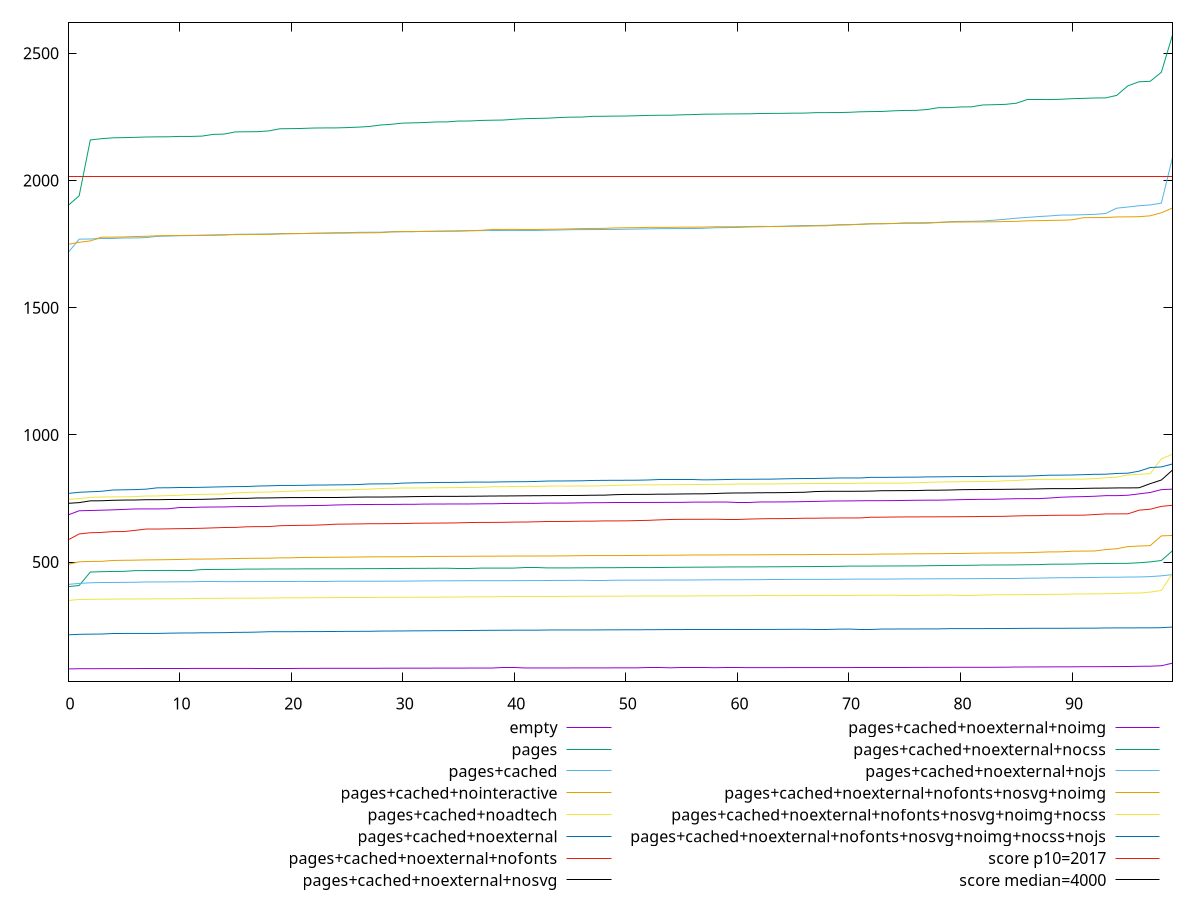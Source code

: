 reset

$empty <<EOF
0 80.164
1 80.996
2 81.03999999999998
3 81.21199999999999
4 81.324
5 81.452
6 81.628
7 81.796
8 81.812
9 81.86399999999999
10 81.87999999999998
11 81.95599999999999
12 81.984
13 82.05599999999998
14 82.108
15 82.14799999999997
16 82.212
17 82.232
18 82.23599999999999
19 82.36399999999999
20 82.368
21 82.40399999999998
22 82.43599999999998
23 82.512
24 82.56799999999998
25 82.62400000000001
26 82.64799999999998
27 82.67199999999998
28 82.744
29 82.76799999999999
30 83.076
31 83.148
32 83.16799999999998
33 83.31199999999998
34 83.328
35 83.344
36 83.54399999999998
37 83.66399999999999
38 83.70399999999998
39 83.864
40 83.872
41 83.896
42 83.94399999999999
43 83.996
44 84.016
45 84.048
46 84.13999999999999
47 84.19599999999998
48 84.284
49 84.32
50 84.344
51 84.40399999999998
52 84.43199999999997
53 84.43999999999998
54 84.48399999999998
55 84.824
56 84.832
57 84.836
58 84.92399999999999
59 85.008
60 85.01199999999999
61 85.1
62 85.13199999999998
63 85.27999999999997
64 85.31199999999998
65 85.396
66 85.416
67 85.46399999999998
68 85.484
69 85.5
70 85.51999999999998
71 85.756
72 85.868
73 85.868
74 85.99599999999998
75 86.00399999999999
76 86.03999999999998
77 86.184
78 86.252
79 86.39999999999999
80 86.46399999999998
81 86.49199999999998
82 86.60399999999997
83 86.664
84 86.91199999999998
85 87.612
86 87.78399999999999
87 88.012
88 88.2
89 88.37199999999999
90 88.436
91 88.872
92 88.89999999999999
93 89.14
94 89.45599999999999
95 89.632
96 90.46399999999998
97 90.83999999999999
98 92.67599999999997
99 102.92399999999999
EOF

$pages <<EOF
0 1901.8560000000002
1 1939.9439999999981
2 2159.575999999985
3 2164.527999999989
4 2167.795999999993
5 2168.7159999999817
6 2169.7399999999843
7 2171.095999999991
8 2171.663999999984
9 2171.9319999999875
10 2173.4079999999863
11 2173.415999999984
12 2174.5799999999863
13 2181.2879999999886
14 2182.5959999999877
15 2191.1359999999854
16 2191.743999999985
17 2191.947999999993
18 2195.0279999999943
19 2203.535999999983
20 2203.927999999987
21 2204.7679999999855
22 2206.391999999989
23 2206.7679999999896
24 2206.887999999994
25 2208.0639999999844
26 2209.879999999992
27 2212.407999999975
28 2218.147999999979
29 2221.207999999987
30 2225.6399999999794
31 2226.767999999984
32 2228.1599999999876
33 2230.2279999999864
34 2230.595999999982
35 2233.8599999999833
36 2234.0239999999853
37 2236.1639999999843
38 2237.1239999999884
39 2237.7439999999865
40 2240.871999999985
41 2243.2119999999804
42 2244.219999999983
43 2245.015999999984
44 2247.5119999999824
45 2249.099999999987
46 2249.33999999999
47 2252.3439999999814
48 2252.5759999999873
49 2253.215999999977
50 2253.5519999999847
51 2254.7239999999824
52 2255.935999999983
53 2256.6079999999865
54 2256.655999999987
55 2258.243999999979
56 2259.2999999999884
57 2260.787999999981
58 2261.1479999999797
59 2261.579999999982
60 2261.979999999987
61 2262.143999999982
62 2263.5519999999847
63 2263.911999999982
64 2264.0799999999826
65 2264.8159999999802
66 2264.959999999987
67 2266.795999999977
68 2266.9519999999866
69 2267.1999999999816
70 2268.127999999983
71 2270.1559999999763
72 2271.067999999978
73 2271.535999999976
74 2274.071999999982
75 2275.403999999977
76 2275.8039999999896
77 2279.05199999998
78 2286.2759999999885
79 2286.5639999999835
80 2289.1759999999827
81 2289.7799999999884
82 2297.023999999976
83 2298.0919999999737
84 2299.355999999978
85 2303.907999999984
86 2317.527999999979
87 2317.5359999999805
88 2318.2799999999834
89 2319.387999999964
90 2321.7759999999817
91 2322.9719999999775
92 2324.343999999976
93 2324.895999999975
94 2334.7439999999688
95 2372.343999999978
96 2388.207999999975
97 2390.0439999999676
98 2425.443999999991
99 2572.1599999999935
EOF

$pagesCached <<EOF
0 1716.1960000000008
1 1769.560000000001
2 1770.1839999999997
3 1772.1320000000003
4 1772.196000000001
5 1774.188
6 1774.2680000000005
7 1775.6280000000013
8 1780.6480000000029
9 1781.8760000000002
10 1783.032000000001
11 1783.4680000000003
12 1784.5240000000001
13 1784.812000000001
14 1785.7680000000007
15 1788.6480000000001
16 1788.8720000000008
17 1789.3399999999997
18 1789.892000000001
19 1791.2840000000006
20 1791.5800000000013
21 1791.6599999999994
22 1792.568
23 1793.3000000000006
24 1794.54
25 1795.0640000000012
26 1796.3399999999988
27 1796.664000000001
28 1796.8360000000018
29 1798.528
30 1798.7960000000005
31 1798.952000000001
32 1800.4000000000017
33 1800.5560000000005
34 1800.8400000000006
35 1801.048000000002
36 1802.6720000000007
37 1803.0279999999989
38 1803.404000000001
39 1803.7640000000013
40 1803.8119999999997
41 1803.8360000000014
42 1803.9120000000003
43 1804.7680000000005
44 1805.4160000000013
45 1806.8239999999996
46 1806.9560000000008
47 1807.1999999999991
48 1807.5320000000008
49 1807.8720000000005
50 1808.5800000000015
51 1809.2879999999996
52 1809.9360000000013
53 1810.8640000000012
54 1810.9919999999997
55 1811.2080000000014
56 1811.4039999999993
57 1812.3200000000002
58 1814.4400000000012
59 1814.8360000000002
60 1815.7400000000011
61 1817.4440000000009
62 1817.9480000000005
63 1819.3519999999994
64 1820.2480000000005
65 1821.4480000000003
66 1822.8360000000011
67 1823.26
68 1824.1080000000018
69 1825.1160000000016
70 1825.6920000000007
71 1828.1720000000016
72 1829.8280000000013
73 1830.384000000001
74 1830.9280000000003
75 1833.456000000001
76 1833.5520000000015
77 1834.3000000000002
78 1834.5400000000006
79 1837.8680000000006
80 1839.4799999999996
81 1839.6800000000023
82 1840.8000000000018
83 1844.2000000000007
84 1847.6040000000003
85 1851.9080000000017
86 1855.1080000000004
87 1858.3999999999996
88 1860.8760000000004
89 1864.1839999999997
90 1864.5040000000006
91 1865.6559999999997
92 1866.884
93 1870.5279999999996
94 1891.3120000000001
95 1895.959999999999
96 1900.7720000000006
97 1904.0880000000009
98 1911.1560000000013
99 2090.1399999999826
EOF

$pagesCachedNointeractive <<EOF
0 1749.0479999999998
1 1757.3599999999992
2 1762.6279999999995
3 1777.2560000000008
4 1777.4480000000017
5 1778.2240000000015
6 1779.9320000000007
7 1780.7440000000015
8 1782.812000000002
9 1783.6480000000015
10 1783.9319999999998
11 1784.5839999999998
12 1785.048000000001
13 1785.9360000000001
14 1787.1160000000004
15 1787.340000000001
16 1787.676000000001
17 1787.8640000000003
18 1788.2400000000007
19 1789.9919999999995
20 1790.9399999999996
21 1791.6360000000016
22 1792.732
23 1792.9039999999995
24 1793.2160000000006
25 1793.4400000000003
26 1794.1960000000013
27 1794.412000000001
28 1794.9359999999986
29 1798.3680000000008
30 1799.1920000000023
31 1799.5000000000005
32 1799.6240000000003
33 1800.676000000001
34 1801.4520000000002
35 1802.3640000000014
36 1802.7319999999993
37 1804.1880000000015
38 1807.6400000000003
39 1807.8479999999995
40 1807.9240000000004
41 1808.0960000000002
42 1808.1080000000004
43 1808.4400000000005
44 1808.9400000000005
45 1809.8280000000002
46 1811.2160000000008
47 1811.600000000001
48 1811.8520000000003
49 1813.6640000000004
50 1814.4200000000008
51 1814.7879999999998
52 1815.7520000000018
53 1815.7719999999997
54 1815.928
55 1816.5760000000007
56 1816.676000000001
57 1817.0120000000009
58 1818.156
59 1818.2680000000012
60 1818.3760000000002
61 1819.1119999999999
62 1819.9200000000012
63 1820.2640000000015
64 1820.2760000000017
65 1820.4879999999998
66 1820.6840000000007
67 1821.7360000000008
68 1821.9880000000014
69 1825.9480000000003
70 1827.1840000000007
71 1827.720000000001
72 1830.1080000000004
73 1830.1640000000007
74 1831.2399999999989
75 1832.0440000000012
76 1832.1880000000003
77 1832.2960000000007
78 1835.6800000000005
79 1836.676000000001
80 1836.8280000000018
81 1837.3160000000007
82 1837.3560000000014
83 1837.8159999999998
84 1838.8360000000007
85 1839.5919999999992
86 1841.7360000000012
87 1842.3840000000012
88 1843.324000000001
89 1843.8600000000001
90 1845.6120000000008
91 1853.8919999999996
92 1854.392
93 1854.407999999999
94 1856.8999999999985
95 1857.228
96 1857.816
97 1861.3240000000003
98 1873.2759999999998
99 1892.0840000000007
EOF

$pagesCachedNoadtech <<EOF
0 746.5239999999998
1 749.5040000000002
2 754.8080000000001
3 755.8200000000004
4 756.4800000000006
5 756.556
6 757.5319999999995
7 759.9559999999998
8 760.1520000000005
9 761.5479999999998
10 762.6880000000002
11 765.4959999999998
12 766.6239999999996
13 766.9160000000004
14 767.3160000000001
15 772.2520000000006
16 773.8519999999999
17 774.9640000000013
18 775.2160000000006
19 777.4960000000001
20 778.7400000000004
21 780.420000000001
22 781.9359999999999
23 783.4960000000001
24 783.7960000000005
25 784.164
26 785.8439999999996
27 786.768
28 789.3600000000004
29 790.56
30 791.4160000000003
31 791.5720000000006
32 791.7239999999997
33 792.296
34 792.6800000000006
35 793.0879999999999
36 793.4679999999996
37 793.9319999999999
38 796.2280000000004
39 796.3960000000002
40 797.1719999999998
41 797.6919999999997
42 797.7600000000001
43 798.4880000000004
44 799.0080000000003
45 799.1400000000003
46 799.2800000000009
47 799.2879999999998
48 800.1800000000004
49 801.7680000000004
50 802.6679999999997
51 803.4280000000009
52 803.8319999999995
53 803.9520000000009
54 804.2080000000008
55 804.7039999999993
56 804.9960000000002
57 805.0440000000004
58 805.7839999999998
59 805.9279999999999
60 806.8320000000011
61 807.152
62 807.3320000000003
63 807.3880000000004
64 807.7119999999998
65 808.1479999999999
66 808.780000000001
67 809.1000000000001
68 809.1360000000002
69 809.1600000000005
70 809.2079999999997
71 810.2600000000001
72 810.6400000000001
73 810.6520000000007
74 810.6680000000001
75 810.6960000000003
76 811.8960000000002
77 813.3960000000008
78 814.6120000000002
79 815.6159999999998
80 816.0999999999995
81 816.4759999999998
82 816.9239999999999
83 817.5520000000001
84 819.5760000000001
85 820.8720000000001
86 823.9280000000002
87 825.3800000000003
88 825.4519999999998
89 825.6039999999998
90 826.2199999999998
91 826.3840000000007
92 827.880000000001
93 831.6560000000003
94 834.3440000000002
95 842.6920000000006
96 845.2039999999998
97 847.6560000000003
98 905.9480000000007
99 924.4960000000003
EOF

$pagesCachedNoexternal <<EOF
0 770.0079999999998
1 774.4920000000008
2 776.5920000000006
3 778.44
4 783.4200000000001
5 784.3439999999996
6 785.1079999999996
7 786.7959999999998
8 792.0400000000005
9 792.2479999999994
10 793.3199999999999
11 793.4120000000006
12 794.0799999999996
13 795.1600000000002
14 796.1359999999997
15 796.916
16 797.1440000000009
17 799.0480000000003
18 799.9800000000009
19 801.2959999999995
20 801.3880000000001
21 801.7759999999998
22 802.8280000000007
23 803.1039999999996
24 803.648
25 804.0560000000006
26 804.9679999999997
27 807.2359999999999
28 807.6719999999997
29 807.7120000000001
30 810.6199999999999
31 811.6039999999999
32 812.1920000000005
33 812.9640000000009
34 813.2559999999995
35 813.5240000000006
36 814.3720000000004
37 814.5440000000008
38 814.6320000000001
39 815.5560000000002
40 815.9720000000007
41 816.1839999999995
42 817.1040000000013
43 818.7720000000008
44 818.9720000000009
45 819.2280000000001
46 819.6640000000003
47 820.8920000000002
48 821.3599999999997
49 821.6320000000002
50 821.7680000000009
51 822.0080000000007
52 822.8680000000004
53 822.9880000000002
54 822.9960000000001
55 823.1240000000006
56 823.1320000000007
57 823.3279999999993
58 823.8560000000004
59 824.6920000000009
60 825.4960000000005
61 825.5080000000004
62 825.980000000001
63 826.1400000000001
64 827.2079999999995
65 828.1840000000001
66 828.5759999999993
67 828.8320000000008
68 829.6520000000003
69 830.688
70 830.7840000000001
71 830.8440000000004
72 833.2120000000016
73 833.2559999999997
74 833.2919999999999
75 833.9239999999995
76 834.0440000000003
77 834.9999999999997
78 835.2239999999999
79 835.8080000000002
80 836.2560000000001
81 836.4439999999995
82 836.596
83 837.4040000000005
84 837.5399999999998
85 837.9440000000002
86 838.2680000000004
87 839.9120000000006
88 841.6440000000009
89 841.9199999999997
90 842.4600000000007
91 843.7920000000001
92 845.104
93 845.62
94 848.5000000000011
95 849.6120000000006
96 857.4199999999997
97 871.8839999999996
98 874.068
99 885.884
EOF

$pagesCachedNoexternalNofonts <<EOF
0 587.2280000000002
1 610.7720000000004
2 615.4920000000003
3 616.7200000000006
4 619.8360000000002
5 620.1280000000008
6 624.6800000000002
7 630.0200000000004
8 630.0440000000003
9 630.8520000000004
10 631.5760000000002
11 632.1560000000002
12 633.0800000000004
13 634.5640000000005
14 636.0960000000001
15 636.3920000000002
16 638.8840000000002
17 639.5760000000004
18 639.6560000000004
19 643.076
20 643.976
21 644.6080000000007
22 645.0800000000005
23 646.7160000000003
24 649.0680000000003
25 649.5200000000001
26 650.1320000000004
27 650.9400000000002
28 651.0640000000003
29 651.4000000000002
30 651.6160000000001
31 652.7440000000004
32 653.0400000000001
33 653.3560000000001
34 653.7240000000003
35 654.42
36 655.684
37 655.9880000000003
38 656.1400000000006
39 656.4240000000003
40 657.3880000000001
41 657.5560000000003
42 658.6440000000002
43 659.7000000000007
44 659.7920000000001
45 660.0720000000002
46 660.8680000000002
47 660.9480000000003
48 661.9680000000004
49 662.1080000000002
50 662.1920000000003
51 663.3480000000003
52 664.1200000000002
53 666.144
54 667.5880000000005
55 668.1280000000005
56 668.3880000000004
57 668.4080000000004
58 668.7320000000007
59 669.1120000000002
60 669.1240000000003
61 669.1840000000002
62 670.2160000000001
63 670.9999999999998
64 671.0480000000005
65 671.6560000000004
66 672.4240000000004
67 672.5760000000001
68 673.1720000000003
69 673.4360000000001
70 673.4920000000004
71 673.7640000000004
72 676.4440000000003
73 676.6000000000004
74 677.2440000000004
75 677.6200000000006
76 677.8080000000003
77 677.9799999999999
78 678.1680000000003
79 678.1800000000007
80 678.6480000000005
81 678.7040000000001
82 679.6039999999998
83 679.6520000000002
84 680.0440000000006
85 681.5880000000005
86 682.5400000000004
87 682.6360000000003
88 683.8120000000001
89 684.2519999999998
90 684.3000000000003
91 684.492
92 686.9720000000004
93 689.3960000000002
94 689.6560000000007
95 689.8240000000005
96 704.1960000000005
97 707.9280000000006
98 719.1960000000001
99 723.2600000000006
EOF

$pagesCachedNoexternalNosvg <<EOF
0 731.0800000000007
1 733.876
2 740.8240000000008
3 741.1359999999997
4 743.068
5 743.9120000000004
6 744.1440000000006
7 745.3279999999999
8 745.3400000000001
9 746.1000000000006
10 746.2680000000003
11 746.3480000000002
12 746.7320000000007
13 747.9399999999999
14 749.556
15 750.5880000000003
16 750.6280000000004
17 752.2360000000001
18 752.3119999999997
19 753.1240000000003
20 753.7400000000009
21 753.8280000000009
22 754.0280000000002
23 754.6560000000009
24 754.6600000000005
25 754.6960000000008
26 755.6360000000004
27 755.8040000000009
28 755.8160000000007
29 756.2120000000004
30 756.6920000000002
31 757.4800000000002
32 757.9560000000006
33 758.4760000000008
34 758.5439999999999
35 758.5680000000009
36 758.8960000000004
37 759.2680000000014
38 759.8440000000008
39 759.9760000000015
40 760.3840000000005
41 760.7480000000006
42 761.0800000000008
43 761.352
44 761.6519999999994
45 761.9640000000005
46 762.1160000000002
47 762.9920000000004
48 763.1200000000002
49 765.0079999999997
50 766.152
51 766.2400000000001
52 766.3440000000005
53 767.1839999999999
54 767.260000000001
55 767.9040000000006
56 768.3120000000001
57 768.5600000000006
58 769.6800000000001
59 771.3000000000006
60 771.8080000000003
61 772.0119999999996
62 772.6120000000008
63 772.9040000000003
64 773.0919999999996
65 773.9000000000008
66 774.6280000000002
67 777.4360000000001
68 778.2800000000009
69 778.3760000000007
70 778.4520000000001
71 778.5599999999996
72 779.156
73 780.8119999999997
74 780.8600000000002
75 781.0639999999997
76 781.2680000000008
77 782.5440000000003
78 782.7080000000001
79 783.3999999999995
80 784.7200000000006
81 785.1360000000002
82 785.4720000000009
83 785.9280000000006
84 786.0960000000002
85 786.6240000000007
86 786.768
87 787.8880000000006
88 788.780000000001
89 788.8599999999997
90 788.8880000000004
91 789.8080000000007
92 790.6320000000007
93 790.932
94 791.6120000000003
95 791.7320000000009
96 792.2200000000001
97 808.4280000000008
98 822.7080000000004
99 861.9240000000001
EOF

$pagesCachedNoexternalNoimg <<EOF
0 685.3880000000013
1 701.8760000000005
2 702.9240000000002
3 704.0640000000004
4 705.4720000000007
5 707.096
6 709.0360000000006
7 709.1200000000003
8 709.1880000000007
9 709.6960000000005
10 714.6160000000004
11 714.6920000000002
12 716.2160000000009
13 716.6320000000004
14 716.9400000000005
15 718.1400000000009
16 718.4880000000004
17 718.5680000000009
18 719.868000000001
19 721.044
20 721.1800000000006
21 721.5560000000003
22 722.5560000000002
23 723.0200000000008
24 724.6400000000006
25 725.5720000000003
26 726.2080000000004
27 726.5080000000007
28 726.7400000000006
29 726.7760000000003
30 727.1959999999999
31 727.2640000000006
32 728.116000000001
33 728.3200000000006
34 728.4679999999998
35 728.5920000000003
36 728.6800000000003
37 729.2400000000006
38 729.3280000000003
39 730.2880000000005
40 730.6760000000004
41 730.9440000000003
42 731.0880000000006
43 731.9280000000007
44 731.9680000000004
45 732.1879999999998
46 733.0520000000002
47 733.4280000000001
48 733.7120000000009
49 734.2719999999998
50 734.3160000000003
51 734.4520000000007
52 734.6160000000001
53 734.6440000000002
54 734.9520000000009
55 735.0039999999996
56 735.7839999999997
57 735.9240000000002
58 736.0760000000005
59 736.1920000000011
60 736.2560000000008
61 736.2640000000011
62 736.3239999999996
63 736.4559999999999
64 736.6480000000004
65 737.1160000000007
66 737.8360000000006
67 738.66
68 739.7120000000008
69 740.4400000000003
70 740.5519999999999
71 741.1560000000005
72 741.4960000000001
73 741.5440000000003
74 741.8360000000002
75 742.5079999999998
76 743.1240000000003
77 743.4919999999997
78 743.54
79 744.480000000001
80 745.5919999999999
81 746.3040000000004
82 746.9400000000003
83 746.9640000000007
84 748.3800000000001
85 749.1520000000002
86 749.4999999999994
87 749.6279999999998
88 751.9520000000002
89 755.0920000000003
90 756.6200000000001
91 757.4440000000006
92 758.8480000000003
93 761.252000000001
94 761.2760000000006
95 762.8920000000002
96 768.28
97 773.704
98 784.9600000000006
99 786.7920000000007
EOF

$pagesCachedNoexternalNocss <<EOF
0 403.6120000000001
1 408.1279999999999
2 460.9520000000001
3 462.3599999999999
4 463.2760000000002
5 463.66399999999993
6 466.48800000000034
7 466.72
8 467.0559999999998
9 467.48799999999994
10 467.70400000000006
11 467.70400000000035
12 470.664
13 471.148
14 471.41200000000015
15 471.63600000000065
16 472.6080000000003
17 472.65200000000044
18 472.95200000000006
19 473.09200000000016
20 473.228
21 473.4720000000001
22 473.54400000000044
23 473.84400000000056
24 473.92800000000034
25 473.9920000000006
26 474.22000000000014
27 474.28800000000007
28 474.5160000000002
29 474.89200000000017
30 475.0320000000004
31 475.4440000000006
32 475.54400000000015
33 475.79600000000005
34 475.93600000000004
35 476.516
36 476.53200000000004
37 476.54
38 476.5840000000001
39 476.60400000000004
40 476.6200000000002
41 476.89600000000024
42 476.90000000000026
43 477.16000000000025
44 477.1640000000001
45 477.33600000000024
46 477.624
47 477.8240000000002
48 478.14800000000014
49 478.1800000000001
50 478.4640000000001
51 478.4920000000004
52 478.70000000000005
53 478.73200000000054
54 479.3960000000004
55 479.7040000000002
56 480.0200000000003
57 480.29600000000016
58 480.4880000000002
59 480.8840000000004
60 481.11600000000027
61 481.23600000000044
62 481.4240000000001
63 481.64
64 481.8520000000004
65 482.1640000000002
66 482.45200000000034
67 482.67600000000016
68 482.99600000000004
69 483.32800000000026
70 484.31999999999977
71 484.4360000000001
72 484.4760000000001
73 484.6640000000002
74 484.96400000000006
75 485.008
76 485.19600000000025
77 485.8280000000003
78 486.3240000000002
79 486.75200000000063
80 487.1560000000006
81 487.5880000000002
82 488.5120000000004
83 488.68800000000016
84 488.7319999999999
85 489.21600000000024
86 489.7920000000001
87 490.14400000000046
88 491.8000000000004
89 492.01199999999994
90 492.168
91 493.2760000000004
92 494.1080000000003
93 494.53200000000004
94 494.9800000000003
95 495.108
96 497.5600000000002
97 500.8000000000002
98 506.3920000000003
99 544.6400000000001
EOF

$pagesCachedNoexternalNojs <<EOF
0 412.49599999999987
1 416.2159999999999
2 418.80799999999994
3 419.80799999999994
4 420.0839999999999
5 420.41999999999996
6 420.8920000000001
7 421.9599999999999
8 422.0600000000001
9 422.31200000000007
10 422.63599999999985
11 422.684
12 423.04799999999994
13 423.0519999999998
14 423.2599999999998
15 423.41999999999996
16 423.55199999999996
17 423.57999999999987
18 423.72399999999993
19 423.82399999999996
20 423.836
21 424.37599999999975
22 424.7639999999998
23 424.7719999999997
24 424.79199999999986
25 424.8240000000002
26 424.896
27 424.924
28 424.94399999999996
29 425.20399999999995
30 425.2519999999999
31 425.63199999999983
32 426.1200000000001
33 426.36799999999994
34 426.456
35 426.74399999999997
36 426.8599999999997
37 426.8839999999999
38 426.91999999999973
39 426.9360000000001
40 427.1120000000001
41 427.2920000000001
42 427.452
43 427.67599999999993
44 428.068
45 428.1680000000001
46 428.51200000000006
47 428.69599999999986
48 428.6959999999999
49 428.896
50 428.95199999999994
51 429.14399999999995
52 429.2800000000001
53 429.436
54 429.58799999999997
55 429.644
56 429.78399999999993
57 430.15199999999993
58 430.48799999999983
59 430.5639999999999
60 430.7239999999998
61 430.7960000000001
62 430.992
63 431.7160000000002
64 431.732
65 432.124
66 432.15999999999997
67 432.2320000000001
68 432.30399999999986
69 432.4159999999998
70 433.0799999999997
71 433.1639999999999
72 433.25199999999995
73 433.2720000000001
74 433.492
75 434.0079999999999
76 434.0480000000002
77 434.224
78 434.54399999999987
79 434.6279999999997
80 434.75199999999984
81 434.80799999999977
82 435.40400000000005
83 435.4360000000001
84 435.5479999999998
85 435.7599999999999
86 436.67600000000004
87 437.2439999999998
88 438.03600000000006
89 438.70400000000006
90 438.79200000000003
91 439.2279999999999
92 439.76400000000007
93 440.4960000000001
94 440.57599999999996
95 441.3119999999999
96 441.6039999999999
97 442.98800000000006
98 446.0999999999999
99 450.98
EOF

$pagesCachedNoexternalNofontsNosvgNoimg <<EOF
0 491.1840000000001
1 501.27600000000007
2 502.7000000000001
3 503.0079999999999
4 506.42
5 507.21999999999997
6 507.6679999999999
7 508.6199999999998
8 509.064
9 509.756
10 510.39999999999986
11 511.8280000000001
12 511.8800000000001
13 512.3159999999999
14 513.2599999999999
15 514.08
16 514.708
17 515.2840000000001
18 515.4079999999999
19 516.8439999999999
20 516.9
21 518.4119999999999
22 518.5600000000001
23 518.7959999999998
24 519.1400000000001
25 519.5759999999999
26 519.9760000000001
27 520.6359999999999
28 520.8040000000001
29 521.056
30 521.2000000000002
31 521.2479999999999
32 522.2360000000001
33 522.324
34 522.716
35 522.7719999999999
36 523.0039999999999
37 523.2360000000002
38 523.52
39 523.5399999999998
40 523.816
41 523.8319999999999
42 524.0560000000002
43 524.152
44 524.3999999999997
45 524.844
46 525.5159999999998
47 525.7119999999999
48 525.8120000000001
49 525.8319999999999
50 525.896
51 526.2919999999999
52 526.636
53 526.8599999999999
54 527.312
55 527.3479999999998
56 528.0919999999999
57 528.1200000000001
58 528.2119999999998
59 528.48
60 528.708
61 528.7360000000001
62 528.78
63 529.192
64 529.312
65 529.4879999999999
66 529.5239999999998
67 530.1919999999999
68 530.212
69 530.392
70 530.448
71 530.5959999999999
72 530.8839999999999
73 531.7160000000001
74 531.8519999999996
75 532.18
76 532.8399999999998
77 533.0199999999999
78 533.0680000000001
79 533.744
80 533.9159999999999
81 534.7519999999998
82 535.4200000000001
83 535.796
84 536.2639999999999
85 536.3079999999998
86 537.4599999999998
87 538.6719999999999
88 540.256
89 540.3079999999999
90 542.932
91 543.332
92 543.7080000000001
93 549.2559999999999
94 552.5479999999999
95 560.9480000000001
96 563.224
97 564.8759999999997
98 603.0920000000001
99 604.8239999999998
EOF

$pagesCachedNoexternalNofontsNosvgNoimgNocss <<EOF
0 348.948
1 353.28000000000003
2 353.72
3 354.38400000000007
4 354.5080000000001
5 355.08799999999997
6 355.21999999999997
7 355.3240000000001
8 355.68
9 355.74800000000016
10 355.844
11 356.6359999999999
12 357.672
13 357.84799999999996
14 357.95200000000006
15 358.1200000000001
16 358.2640000000001
17 358.56399999999996
18 358.71600000000007
19 359.4520000000003
20 359.54400000000015
21 359.56799999999987
22 360.24800000000005
23 360.3280000000001
24 360.59599999999995
25 360.9359999999999
26 361.5000000000001
27 361.504
28 361.5640000000001
29 361.5880000000002
30 361.864
31 361.9560000000001
32 362.316
33 362.33599999999996
34 362.3720000000002
35 362.9520000000001
36 363.284
37 363.37600000000003
38 363.5639999999999
39 364.67200000000014
40 364.7120000000001
41 365.00400000000013
42 365.1079999999999
43 365.1919999999999
44 365.1920000000001
45 365.732
46 365.73999999999995
47 365.832
48 366.07600000000014
49 366.14
50 366.36400000000003
51 366.488
52 366.7759999999999
53 366.79200000000014
54 366.82400000000007
55 366.888
56 367.188
57 367.3839999999999
58 367.51200000000006
59 367.6800000000003
60 367.84000000000003
61 368.00000000000006
62 368.08
63 368.092
64 368.13199999999995
65 368.7279999999999
66 369.06000000000006
67 369.08000000000004
68 369.172
69 369.504
70 369.5040000000001
71 369.61600000000004
72 369.6400000000001
73 369.8280000000001
74 370.09999999999997
75 370.1119999999999
76 370.112
77 370.14400000000006
78 370.20399999999995
79 370.67599999999993
80 370.6960000000001
81 370.708
82 370.8840000000001
83 371.5640000000001
84 371.80000000000007
85 372.19200000000023
86 372.34799999999996
87 372.936
88 373.0560000000002
89 373.4839999999999
90 374.80800000000005
91 374.90400000000017
92 375.41600000000005
93 375.47600000000006
94 376.80400000000014
95 378.18000000000006
96 378.21200000000005
97 382.176
98 388.50400000000013
99 455.44399999999996
EOF

$pagesCachedNoexternalNofontsNosvgNoimgNocssNojs <<EOF
0 214.26399999999992
1 216.15999999999994
2 216.86399999999992
3 217.32399999999996
4 219.32799999999992
5 219.54
6 219.55999999999995
7 219.61199999999994
8 219.7039999999999
9 220.59999999999994
10 221.34799999999993
11 221.47199999999992
12 222.20799999999997
13 222.38399999999996
14 222.73999999999998
15 223.85199999999998
16 224.07599999999996
17 224.96799999999993
18 226.41199999999998
19 226.45999999999992
20 226.52399999999994
21 226.80799999999994
22 226.92399999999995
23 227.136
24 227.37199999999999
25 227.78399999999993
26 227.91199999999998
27 228.008
28 228.91999999999993
29 229.15999999999997
30 229.36399999999995
31 229.87199999999993
32 230.05199999999996
33 230.42799999999994
34 230.6919999999999
35 230.84399999999997
36 231.27999999999997
37 231.61999999999995
38 232.00799999999995
39 232.19199999999992
40 232.39599999999996
41 232.43199999999996
42 232.45999999999992
43 233.20799999999994
44 233.25199999999995
45 233.27599999999998
46 233.332
47 233.37599999999998
48 233.71199999999993
49 233.75199999999995
50 234.07999999999998
51 234.15199999999996
52 234.2599999999999
53 234.53599999999997
54 234.90399999999997
55 234.95999999999998
56 235.06
57 235.064
58 235.1
59 235.35199999999992
60 235.37599999999998
61 235.38
62 235.39599999999996
63 235.43999999999994
64 235.59199999999998
65 235.93199999999996
66 236.09599999999992
67 236.208
68 236.212
69 236.35599999999997
70 236.87599999999998
71 236.91599999999994
72 236.91599999999994
73 237.04799999999992
74 237.0639999999999
75 237.14799999999994
76 237.30799999999996
77 237.49199999999996
78 237.60399999999998
79 238.4399999999999
80 238.5
81 238.652
82 238.6599999999999
83 238.712
84 238.95999999999998
85 239.4
86 239.67599999999996
87 239.8119999999999
88 239.82399999999998
89 239.87199999999996
90 240.096
91 240.30799999999996
92 240.45599999999996
93 241.19599999999997
94 241.34399999999997
95 241.43599999999992
96 241.59199999999998
97 241.65999999999988
98 242.224
99 244.70799999999997
EOF

set key outside below
set xrange [0:99]
set yrange [30.324080000000137:2621.9999199999934]
set terminal svg size 640, 620 enhanced background rgb 'white'
set output "report_00007_2020-12-11T15:55:29.892Z/mainthread-work-breakdown/comparison/sorted/all_raw.svg"

plot $empty title "empty" with line, \
     $pages title "pages" with line, \
     $pagesCached title "pages+cached" with line, \
     $pagesCachedNointeractive title "pages+cached+nointeractive" with line, \
     $pagesCachedNoadtech title "pages+cached+noadtech" with line, \
     $pagesCachedNoexternal title "pages+cached+noexternal" with line, \
     $pagesCachedNoexternalNofonts title "pages+cached+noexternal+nofonts" with line, \
     $pagesCachedNoexternalNosvg title "pages+cached+noexternal+nosvg" with line, \
     $pagesCachedNoexternalNoimg title "pages+cached+noexternal+noimg" with line, \
     $pagesCachedNoexternalNocss title "pages+cached+noexternal+nocss" with line, \
     $pagesCachedNoexternalNojs title "pages+cached+noexternal+nojs" with line, \
     $pagesCachedNoexternalNofontsNosvgNoimg title "pages+cached+noexternal+nofonts+nosvg+noimg" with line, \
     $pagesCachedNoexternalNofontsNosvgNoimgNocss title "pages+cached+noexternal+nofonts+nosvg+noimg+nocss" with line, \
     $pagesCachedNoexternalNofontsNosvgNoimgNocssNojs title "pages+cached+noexternal+nofonts+nosvg+noimg+nocss+nojs" with line, \
     2017 title "score p10=2017", \
     4000 title "score median=4000"

reset
